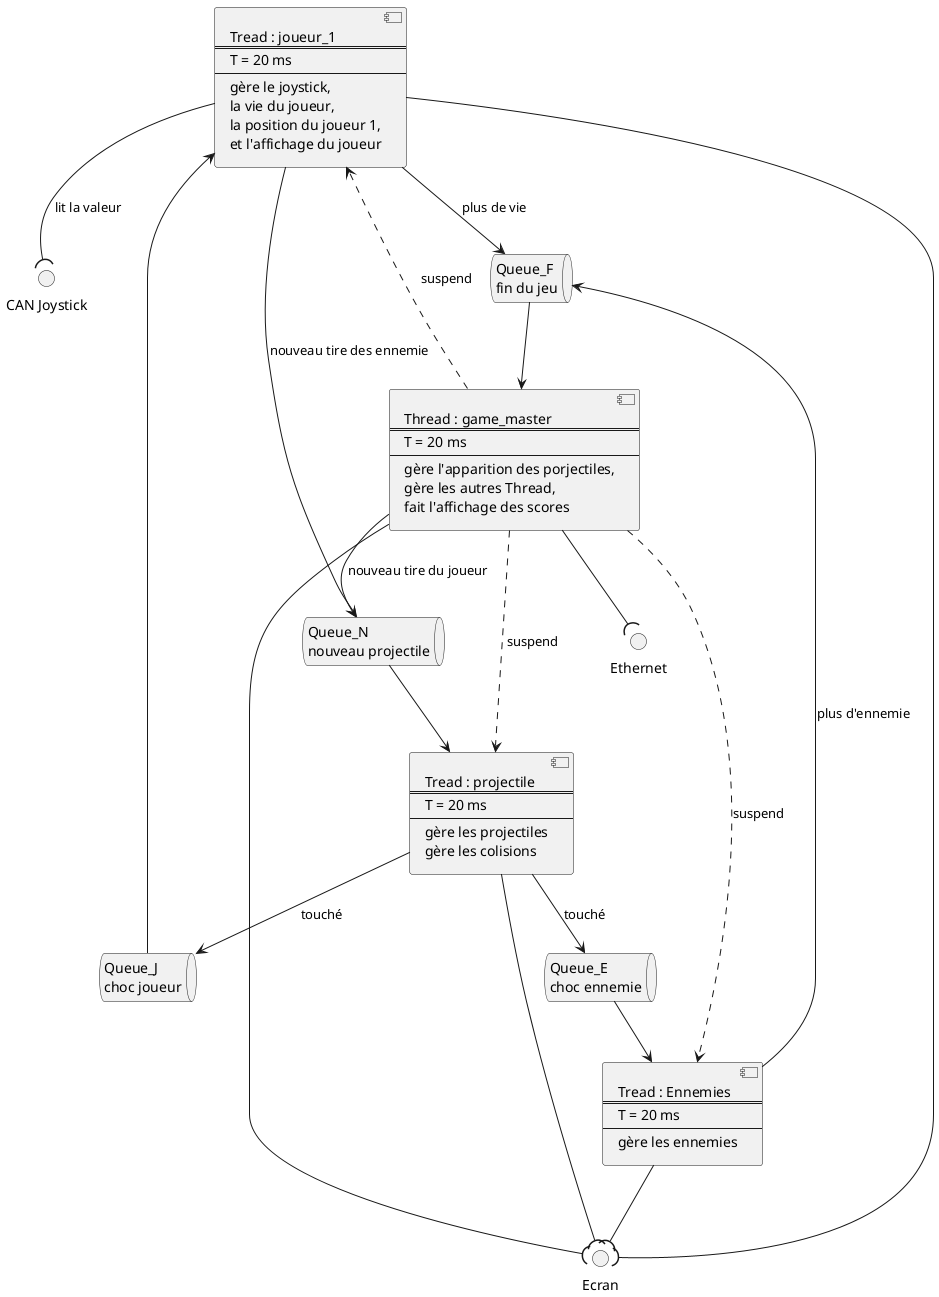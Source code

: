 @startuml Architecture projet
interface "CAN Joystick" as CAN
interface "Ecran" as LCD
interface "Ethernet" as ether
Queue "Queue_J\nchoc joueur" as Queue_J
Queue "Queue_E\nchoc ennemie" as Queue_E
Queue "Queue_F\nfin du jeu" as Queue_F
Queue "Queue_N\nnouveau projectile" as Queue_N
component t_gm[
Thread : game_master
===
T = 20 ms
---
gère l'apparition des porjectiles,
gère les autres Thread,
fait l'affichage des scores
]
component t_j1[
Tread : joueur_1
===
T = 20 ms
---
gère le joystick,
la vie du joueur,
la position du joueur 1,
et l'affichage du joueur
]
component t_ennemie[
Tread : Ennemies
===
T = 20 ms
---
gère les ennemies
]
component t_proj[
Tread : projectile
===
T = 20 ms
---
gère les projectiles
gère les colisions
]
[t_j1] --( CAN : lit la valeur
[t_proj] --> Queue_E : touché
[t_proj] --> Queue_J : touché
Queue_E --> [t_ennemie]
Queue_J --> [t_j1]
[t_j1] --> Queue_F : plus de vie
[t_ennemie] --> Queue_F : plus d'ennemie
Queue_F --> [t_gm]
[t_gm] --> Queue_N : nouveau tire du joueur
[t_j1] --> Queue_N : nouveau tire des ennemie
Queue_N --> [t_proj]

[t_j1] --( LCD
[t_ennemie] --( LCD
[t_proj] --( LCD
[t_gm] --( LCD

[t_gm] --( ether

[t_gm]..>[t_j1] : suspend
[t_gm]..>[t_ennemie] : suspend
[t_gm]..>[t_proj] : suspend

@enduml
